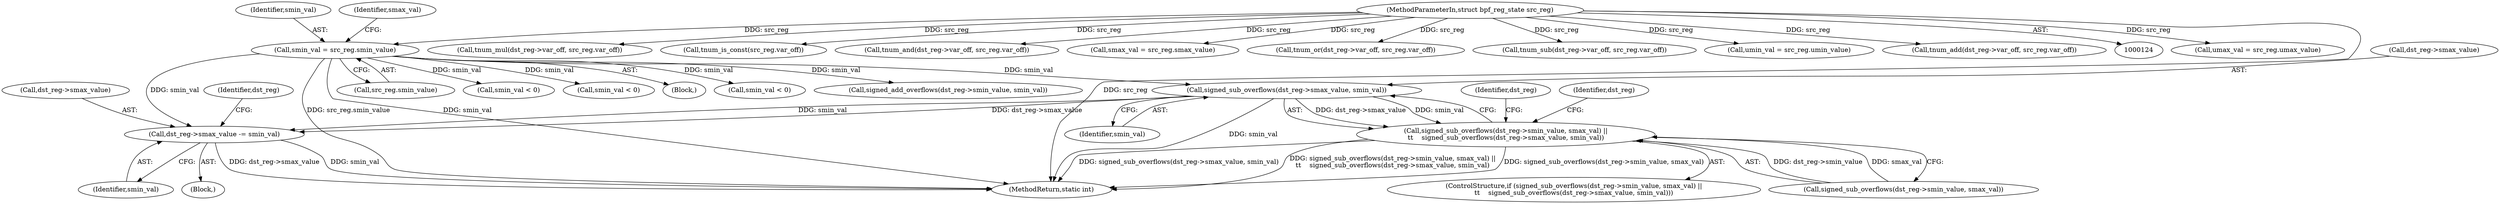 digraph "0_linux_bb7f0f989ca7de1153bd128a40a71709e339fa03_0@pointer" {
"1000310" [label="(Call,signed_sub_overflows(dst_reg->smax_value, smin_val))"];
"1000160" [label="(Call,smin_val = src_reg.smin_value)"];
"1000128" [label="(MethodParameterIn,struct bpf_reg_state src_reg)"];
"1000304" [label="(Call,signed_sub_overflows(dst_reg->smin_value, smax_val) ||\n\t\t    signed_sub_overflows(dst_reg->smax_value, smin_val))"];
"1000333" [label="(Call,dst_reg->smax_value -= smin_val)"];
"1000311" [label="(Call,dst_reg->smax_value)"];
"1000334" [label="(Call,dst_reg->smax_value)"];
"1000175" [label="(Call,umax_val = src_reg.umax_value)"];
"1000803" [label="(MethodReturn,static int)"];
"1000384" [label="(Call,tnum_mul(dst_reg->var_off, src_reg.var_off))"];
"1000333" [label="(Call,dst_reg->smax_value -= smin_val)"];
"1000182" [label="(Call,tnum_is_const(src_reg.var_off))"];
"1000491" [label="(Call,tnum_and(dst_reg->var_off, src_reg.var_off))"];
"1000327" [label="(Block,)"];
"1000318" [label="(Identifier,dst_reg)"];
"1000314" [label="(Identifier,smin_val)"];
"1000162" [label="(Call,src_reg.smin_value)"];
"1000310" [label="(Call,signed_sub_overflows(dst_reg->smax_value, smin_val))"];
"1000165" [label="(Call,smax_val = src_reg.smax_value)"];
"1000580" [label="(Call,tnum_or(dst_reg->var_off, src_reg.var_off))"];
"1000337" [label="(Identifier,smin_val)"];
"1000393" [label="(Call,smin_val < 0)"];
"1000371" [label="(Call,tnum_sub(dst_reg->var_off, src_reg.var_off))"];
"1000523" [label="(Call,smin_val < 0)"];
"1000303" [label="(ControlStructure,if (signed_sub_overflows(dst_reg->smin_value, smax_val) ||\n\t\t    signed_sub_overflows(dst_reg->smax_value, smin_val)))"];
"1000161" [label="(Identifier,smin_val)"];
"1000170" [label="(Call,umin_val = src_reg.umin_value)"];
"1000166" [label="(Identifier,smax_val)"];
"1000304" [label="(Call,signed_sub_overflows(dst_reg->smin_value, smax_val) ||\n\t\t    signed_sub_overflows(dst_reg->smax_value, smin_val))"];
"1000330" [label="(Identifier,dst_reg)"];
"1000305" [label="(Call,signed_sub_overflows(dst_reg->smin_value, smax_val))"];
"1000129" [label="(Block,)"];
"1000294" [label="(Call,tnum_add(dst_reg->var_off, src_reg.var_off))"];
"1000618" [label="(Call,smin_val < 0)"];
"1000341" [label="(Identifier,dst_reg)"];
"1000128" [label="(MethodParameterIn,struct bpf_reg_state src_reg)"];
"1000160" [label="(Call,smin_val = src_reg.smin_value)"];
"1000218" [label="(Call,signed_add_overflows(dst_reg->smin_value, smin_val))"];
"1000310" -> "1000304"  [label="AST: "];
"1000310" -> "1000314"  [label="CFG: "];
"1000311" -> "1000310"  [label="AST: "];
"1000314" -> "1000310"  [label="AST: "];
"1000304" -> "1000310"  [label="CFG: "];
"1000310" -> "1000803"  [label="DDG: smin_val"];
"1000310" -> "1000304"  [label="DDG: dst_reg->smax_value"];
"1000310" -> "1000304"  [label="DDG: smin_val"];
"1000160" -> "1000310"  [label="DDG: smin_val"];
"1000310" -> "1000333"  [label="DDG: smin_val"];
"1000310" -> "1000333"  [label="DDG: dst_reg->smax_value"];
"1000160" -> "1000129"  [label="AST: "];
"1000160" -> "1000162"  [label="CFG: "];
"1000161" -> "1000160"  [label="AST: "];
"1000162" -> "1000160"  [label="AST: "];
"1000166" -> "1000160"  [label="CFG: "];
"1000160" -> "1000803"  [label="DDG: src_reg.smin_value"];
"1000160" -> "1000803"  [label="DDG: smin_val"];
"1000128" -> "1000160"  [label="DDG: src_reg"];
"1000160" -> "1000218"  [label="DDG: smin_val"];
"1000160" -> "1000333"  [label="DDG: smin_val"];
"1000160" -> "1000393"  [label="DDG: smin_val"];
"1000160" -> "1000523"  [label="DDG: smin_val"];
"1000160" -> "1000618"  [label="DDG: smin_val"];
"1000128" -> "1000124"  [label="AST: "];
"1000128" -> "1000803"  [label="DDG: src_reg"];
"1000128" -> "1000165"  [label="DDG: src_reg"];
"1000128" -> "1000170"  [label="DDG: src_reg"];
"1000128" -> "1000175"  [label="DDG: src_reg"];
"1000128" -> "1000182"  [label="DDG: src_reg"];
"1000128" -> "1000294"  [label="DDG: src_reg"];
"1000128" -> "1000371"  [label="DDG: src_reg"];
"1000128" -> "1000384"  [label="DDG: src_reg"];
"1000128" -> "1000491"  [label="DDG: src_reg"];
"1000128" -> "1000580"  [label="DDG: src_reg"];
"1000304" -> "1000303"  [label="AST: "];
"1000304" -> "1000305"  [label="CFG: "];
"1000305" -> "1000304"  [label="AST: "];
"1000318" -> "1000304"  [label="CFG: "];
"1000330" -> "1000304"  [label="CFG: "];
"1000304" -> "1000803"  [label="DDG: signed_sub_overflows(dst_reg->smax_value, smin_val)"];
"1000304" -> "1000803"  [label="DDG: signed_sub_overflows(dst_reg->smin_value, smax_val) ||\n\t\t    signed_sub_overflows(dst_reg->smax_value, smin_val)"];
"1000304" -> "1000803"  [label="DDG: signed_sub_overflows(dst_reg->smin_value, smax_val)"];
"1000305" -> "1000304"  [label="DDG: dst_reg->smin_value"];
"1000305" -> "1000304"  [label="DDG: smax_val"];
"1000333" -> "1000327"  [label="AST: "];
"1000333" -> "1000337"  [label="CFG: "];
"1000334" -> "1000333"  [label="AST: "];
"1000337" -> "1000333"  [label="AST: "];
"1000341" -> "1000333"  [label="CFG: "];
"1000333" -> "1000803"  [label="DDG: dst_reg->smax_value"];
"1000333" -> "1000803"  [label="DDG: smin_val"];
}
